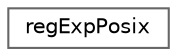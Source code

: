 digraph "Graphical Class Hierarchy"
{
 // LATEX_PDF_SIZE
  bgcolor="transparent";
  edge [fontname=Helvetica,fontsize=10,labelfontname=Helvetica,labelfontsize=10];
  node [fontname=Helvetica,fontsize=10,shape=box,height=0.2,width=0.4];
  rankdir="LR";
  Node0 [id="Node000000",label="regExpPosix",height=0.2,width=0.4,color="grey40", fillcolor="white", style="filled",URL="$classFoam_1_1regExpPosix.html",tooltip="Wrapper around POSIX extended regular expressions with some additional prefix-handling...."];
}

